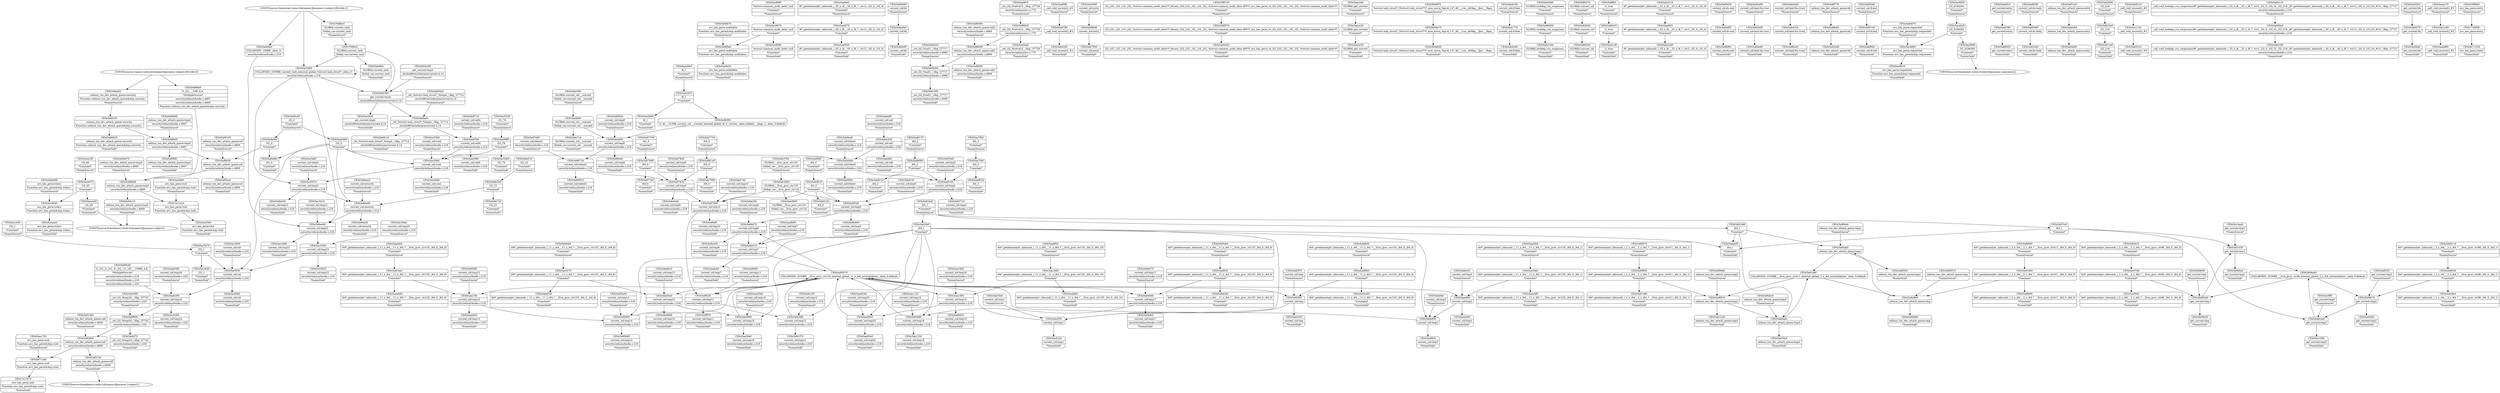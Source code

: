 digraph {
	CE0x5a9e2b0 [shape=record,shape=Mrecord,label="{CE0x5a9e2b0|i32_22|*Constant*}"]
	CE0x5ac0270 [shape=record,shape=Mrecord,label="{CE0x5ac0270|i64*_getelementptr_inbounds_(_11_x_i64_,_11_x_i64_*___llvm_gcov_ctr125,_i64_0,_i64_8)|*Constant*}"]
	CE0x5ac8680 [shape=record,shape=Mrecord,label="{CE0x5ac8680|%struct.common_audit_data*_null|*Constant*|*SummSink*}"]
	CE0x5ac3820 [shape=record,shape=Mrecord,label="{CE0x5ac3820|current_sid:tmp23|security/selinux/hooks.c,218|*SummSink*}"]
	CE0x6e713a0 [shape=record,shape=Mrecord,label="{CE0x6e713a0|avc_has_perm:ssid|Function::avc_has_perm&Arg::ssid::}"]
	CE0x5aaf470 [shape=record,shape=Mrecord,label="{CE0x5aaf470|i8*_getelementptr_inbounds_(_45_x_i8_,_45_x_i8_*_.str12,_i32_0,_i32_0)|*Constant*}"]
	CE0x5ad0490 [shape=record,shape=Mrecord,label="{CE0x5ad0490|current_sid:bb|*SummSource*}"]
	CE0x5a9a200 [shape=record,shape=Mrecord,label="{CE0x5a9a200|current_sid:tmp6|security/selinux/hooks.c,218|*SummSource*}"]
	CE0x5aa90c0 [shape=record,shape=Mrecord,label="{CE0x5aa90c0|current_sid:tmp20|security/selinux/hooks.c,218}"]
	CE0x5a98930 [shape=record,shape=Mrecord,label="{CE0x5a98930|_ret_i32_%retval.0,_!dbg_!27728|security/selinux/avc.c,775}"]
	CE0x5a994b0 [shape=record,shape=Mrecord,label="{CE0x5a994b0|selinux_tun_dev_attach_queue:tmp2|*SummSource*}"]
	CE0x5aa8780 [shape=record,shape=Mrecord,label="{CE0x5aa8780|_call_void_mcount()_#3}"]
	CE0x5ac9970 [shape=record,shape=Mrecord,label="{CE0x5ac9970|%struct.common_audit_data*_null|*Constant*}"]
	CE0x5aa9240 [shape=record,shape=Mrecord,label="{CE0x5aa9240|current_sid:tmp20|security/selinux/hooks.c,218|*SummSource*}"]
	CE0x5a97700 [shape=record,shape=Mrecord,label="{CE0x5a97700|i64_4|*Constant*|*SummSource*}"]
	CE0x5b09240 [shape=record,shape=Mrecord,label="{CE0x5b09240|get_current:tmp}"]
	CE0x5ace070 [shape=record,shape=Mrecord,label="{CE0x5ace070|i16_49|*Constant*}"]
	CE0x5a98b90 [shape=record,shape=Mrecord,label="{CE0x5a98b90|current_sid:entry}"]
	CE0x5ab4740 [shape=record,shape=Mrecord,label="{CE0x5ab4740|current_sid:tmp10|security/selinux/hooks.c,218|*SummSource*}"]
	CE0x5acbd20 [shape=record,shape=Mrecord,label="{CE0x5acbd20|i32_(i32,_i32,_i16,_i32,_%struct.common_audit_data*)*_bitcast_(i32_(i32,_i32,_i16,_i32,_%struct.common_audit_data.495*)*_avc_has_perm_to_i32_(i32,_i32,_i16,_i32,_%struct.common_audit_data*)*)|*Constant*|*SummSink*}"]
	CE0x5a95800 [shape=record,shape=Mrecord,label="{CE0x5a95800|current_sid:tmp14|security/selinux/hooks.c,218}"]
	CE0x5a992d0 [shape=record,shape=Mrecord,label="{CE0x5a992d0|0:_i32,_4:_i32,_8:_i32,_12:_i32,_:_CMRE_4,8_|*MultipleSource*|security/selinux/hooks.c,218|security/selinux/hooks.c,218|security/selinux/hooks.c,220}"]
	CE0x5abf0b0 [shape=record,shape=Mrecord,label="{CE0x5abf0b0|i64_0|*Constant*|*SummSource*}"]
	CE0x5ab53b0 [shape=record,shape=Mrecord,label="{CE0x5ab53b0|get_current:tmp4|./arch/x86/include/asm/current.h,14}"]
	CE0x5aaca30 [shape=record,shape=Mrecord,label="{CE0x5aaca30|GLOBAL:get_current|*Constant*}"]
	CE0x5ac5320 [shape=record,shape=Mrecord,label="{CE0x5ac5320|i32_78|*Constant*|*SummSource*}"]
	CE0x5b09f70 [shape=record,shape=Mrecord,label="{CE0x5b09f70|%struct.task_struct*_(%struct.task_struct**)*_asm_movq_%gs:$_1:P_,$0_,_r,im,_dirflag_,_fpsr_,_flags_|*SummSource*}"]
	CE0x5abc7c0 [shape=record,shape=Mrecord,label="{CE0x5abc7c0|GLOBAL:current_sid.__warned|Global_var:current_sid.__warned|*SummSink*}"]
	CE0x5aa2b60 [shape=record,shape=Mrecord,label="{CE0x5aa2b60|i8_1|*Constant*|*SummSink*}"]
	CE0x5b0a180 [shape=record,shape=Mrecord,label="{CE0x5b0a180|get_current:tmp4|./arch/x86/include/asm/current.h,14|*SummSource*}"]
	CE0x5aa3420 [shape=record,shape=Mrecord,label="{CE0x5aa3420|current_sid:tmp|*SummSink*}"]
	CE0x5aa5fa0 [shape=record,shape=Mrecord,label="{CE0x5aa5fa0|i64*_getelementptr_inbounds_(_2_x_i64_,_2_x_i64_*___llvm_gcov_ctr98,_i64_0,_i64_0)|*Constant*|*SummSink*}"]
	CE0x5aa16d0 [shape=record,shape=Mrecord,label="{CE0x5aa16d0|i64*_getelementptr_inbounds_(_11_x_i64_,_11_x_i64_*___llvm_gcov_ctr125,_i64_0,_i64_10)|*Constant*}"]
	CE0x5ac5fa0 [shape=record,shape=Mrecord,label="{CE0x5ac5fa0|i64*_getelementptr_inbounds_(_11_x_i64_,_11_x_i64_*___llvm_gcov_ctr125,_i64_0,_i64_1)|*Constant*}"]
	CE0x5ab6f80 [shape=record,shape=Mrecord,label="{CE0x5ab6f80|i32_78|*Constant*}"]
	CE0x5ab4260 [shape=record,shape=Mrecord,label="{CE0x5ab4260|current_sid:if.then|*SummSink*}"]
	CE0x5ab20d0 [shape=record,shape=Mrecord,label="{CE0x5ab20d0|GLOBAL:lockdep_rcu_suspicious|*Constant*|*SummSource*}"]
	CE0x5a94d70 [shape=record,shape=Mrecord,label="{CE0x5a94d70|selinux_tun_dev_attach_queue:tmp5|security/selinux/hooks.c,4669|*SummSource*}"]
	CE0x5a94c10 [shape=record,shape=Mrecord,label="{CE0x5a94c10|selinux_tun_dev_attach_queue:tmp5|security/selinux/hooks.c,4669|*SummSink*}"]
	CE0x5a90570 [shape=record,shape=Mrecord,label="{CE0x5a90570|selinux_tun_dev_attach_queue:tmp|*SummSource*}"]
	CE0x5aaa840 [shape=record,shape=Mrecord,label="{CE0x5aaa840|current_sid:tmp13|security/selinux/hooks.c,218|*SummSink*}"]
	CE0x5a92640 [shape=record,shape=Mrecord,label="{CE0x5a92640|GLOBAL:current_sid|*Constant*}"]
	CE0x5a8adb0 [shape=record,shape=Mrecord,label="{CE0x5a8adb0|i32_0|*Constant*|*SummSink*}"]
	CE0x5a97620 [shape=record,shape=Mrecord,label="{CE0x5a97620|current_sid:tmp9|security/selinux/hooks.c,218}"]
	CE0x5a9d530 [shape=record,shape=Mrecord,label="{CE0x5a9d530|i64*_getelementptr_inbounds_(_2_x_i64_,_2_x_i64_*___llvm_gcov_ctr98,_i64_0,_i64_1)|*Constant*}"]
	CE0x5ac0140 [shape=record,shape=Mrecord,label="{CE0x5ac0140|i1_true|*Constant*|*SummSink*}"]
	CE0x5ab0f50 [shape=record,shape=Mrecord,label="{CE0x5ab0f50|current_sid:tobool|security/selinux/hooks.c,218|*SummSink*}"]
	CE0x5ab22d0 [shape=record,shape=Mrecord,label="{CE0x5ab22d0|i8*_getelementptr_inbounds_(_25_x_i8_,_25_x_i8_*_.str3,_i32_0,_i32_0)|*Constant*|*SummSink*}"]
	CE0x5a9bf00 [shape=record,shape=Mrecord,label="{CE0x5a9bf00|current_sid:do.end|*SummSink*}"]
	CE0x5a93eb0 [shape=record,shape=Mrecord,label="{CE0x5a93eb0|i64*_getelementptr_inbounds_(_11_x_i64_,_11_x_i64_*___llvm_gcov_ctr125,_i64_0,_i64_9)|*Constant*|*SummSource*}"]
	CE0x5aa93e0 [shape=record,shape=Mrecord,label="{CE0x5aa93e0|current_sid:tmp20|security/selinux/hooks.c,218|*SummSink*}"]
	CE0x5b08e80 [shape=record,shape=Mrecord,label="{CE0x5b08e80|COLLAPSED:_GCMRE___llvm_gcov_ctr98_internal_global_2_x_i64_zeroinitializer:_elem_0:default:}"]
	CE0x5abebb0 [shape=record,shape=Mrecord,label="{CE0x5abebb0|current_sid:bb}"]
	CE0x5a93070 [shape=record,shape=Mrecord,label="{CE0x5a93070|COLLAPSED:_GCMRE___llvm_gcov_ctr125_internal_global_11_x_i64_zeroinitializer:_elem_0:default:}"]
	CE0x5ab50e0 [shape=record,shape=Mrecord,label="{CE0x5ab50e0|selinux_tun_dev_attach_queue:tmp3|*SummSink*}"]
	CE0x5ac3f30 [shape=record,shape=Mrecord,label="{CE0x5ac3f30|current_sid:sid|security/selinux/hooks.c,220}"]
	CE0x5af1430 [shape=record,shape=Mrecord,label="{CE0x5af1430|get_current:tmp1}"]
	CE0x5ac6380 [shape=record,shape=Mrecord,label="{CE0x5ac6380|current_sid:entry|*SummSource*}"]
	CE0x5a97e90 [shape=record,shape=Mrecord,label="{CE0x5a97e90|current_sid:tobool1|security/selinux/hooks.c,218|*SummSource*}"]
	CE0x5a96720 [shape=record,shape=Mrecord,label="{CE0x5a96720|current_sid:tobool1|security/selinux/hooks.c,218}"]
	CE0x5a92b00 [shape=record,shape=Mrecord,label="{CE0x5a92b00|current_sid:land.lhs.true}"]
	CE0x5ab4320 [shape=record,shape=Mrecord,label="{CE0x5ab4320|current_sid:land.lhs.true2}"]
	CE0x5abf120 [shape=record,shape=Mrecord,label="{CE0x5abf120|i64_0|*Constant*|*SummSink*}"]
	CE0x5a9b800 [shape=record,shape=Mrecord,label="{CE0x5a9b800|GLOBAL:lockdep_rcu_suspicious|*Constant*}"]
	CE0x5aaf4e0 [shape=record,shape=Mrecord,label="{CE0x5aaf4e0|i8*_getelementptr_inbounds_(_45_x_i8_,_45_x_i8_*_.str12,_i32_0,_i32_0)|*Constant*|*SummSource*}"]
	CE0x5abfb50 [shape=record,shape=Mrecord,label="{CE0x5abfb50|i64*_getelementptr_inbounds_(_11_x_i64_,_11_x_i64_*___llvm_gcov_ctr125,_i64_0,_i64_0)|*Constant*|*SummSource*}"]
	CE0x5a9cf00 [shape=record,shape=Mrecord,label="{CE0x5a9cf00|_ret_i32_%tmp24,_!dbg_!27742|security/selinux/hooks.c,220|*SummSource*}"]
	CE0x5a8f770 [shape=record,shape=Mrecord,label="{CE0x5a8f770|selinux_tun_dev_attach_queue:bb|*SummSource*}"]
	CE0x5aa8090 [shape=record,shape=Mrecord,label="{CE0x5aa8090|i64_2|*Constant*}"]
	CE0x5a900e0 [shape=record,shape=Mrecord,label="{CE0x5a900e0|selinux_tun_dev_attach_queue:tmp1|*SummSource*}"]
	CE0x5aaa7d0 [shape=record,shape=Mrecord,label="{CE0x5aaa7d0|current_sid:tmp13|security/selinux/hooks.c,218}"]
	CE0x5abdfa0 [shape=record,shape=Mrecord,label="{CE0x5abdfa0|GLOBAL:current_task|Global_var:current_task|*SummSink*}"]
	CE0x5b0a000 [shape=record,shape=Mrecord,label="{CE0x5b0a000|%struct.task_struct*_(%struct.task_struct**)*_asm_movq_%gs:$_1:P_,$0_,_r,im,_dirflag_,_fpsr_,_flags_|*SummSink*}"]
	CE0x5abf230 [shape=record,shape=Mrecord,label="{CE0x5abf230|current_sid:tmp5|security/selinux/hooks.c,218|*SummSource*}"]
	CE0x5a8f090 [shape=record,shape=Mrecord,label="{CE0x5a8f090|i64*_getelementptr_inbounds_(_2_x_i64_,_2_x_i64_*___llvm_gcov_ctr411,_i64_0,_i64_0)|*Constant*|*SummSource*}"]
	CE0x5a9d6d0 [shape=record,shape=Mrecord,label="{CE0x5a9d6d0|selinux_tun_dev_attach_queue:tmp4|security/selinux/hooks.c,4667|*SummSource*}"]
	CE0x5a952d0 [shape=record,shape=Mrecord,label="{CE0x5a952d0|current_sid:if.end|*SummSource*}"]
	CE0x5a8e070 [shape=record,shape=Mrecord,label="{CE0x5a8e070|avc_has_perm:requested|Function::avc_has_perm&Arg::requested::|*SummSource*}"]
	CE0x5abd890 [shape=record,shape=Mrecord,label="{CE0x5abd890|current_sid:tmp16|security/selinux/hooks.c,218}"]
	CE0x5abc690 [shape=record,shape=Mrecord,label="{CE0x5abc690|GLOBAL:current_sid.__warned|Global_var:current_sid.__warned|*SummSource*}"]
	CE0x5aafdc0 [shape=record,shape=Mrecord,label="{CE0x5aafdc0|i8*_getelementptr_inbounds_(_25_x_i8_,_25_x_i8_*_.str3,_i32_0,_i32_0)|*Constant*}"]
	CE0x5a8a860 [shape=record,shape=Mrecord,label="{CE0x5a8a860|selinux_tun_dev_attach_queue:tmp}"]
	CE0x5ac9820 [shape=record,shape=Mrecord,label="{CE0x5ac9820|i32_4194304|*Constant*|*SummSource*}"]
	CE0x5ab6710 [shape=record,shape=Mrecord,label="{CE0x5ab6710|current_sid:call4|security/selinux/hooks.c,218|*SummSource*}"]
	CE0x5aa1120 [shape=record,shape=Mrecord,label="{CE0x5aa1120|current_sid:tmp18|security/selinux/hooks.c,218|*SummSource*}"]
	CE0x5a8ad00 [shape=record,shape=Mrecord,label="{CE0x5a8ad00|avc_has_perm:tclass|Function::avc_has_perm&Arg::tclass::|*SummSource*}"]
	CE0x5ab3600 [shape=record,shape=Mrecord,label="{CE0x5ab3600|GLOBAL:__llvm_gcov_ctr125|Global_var:__llvm_gcov_ctr125}"]
	CE0x5ab30e0 [shape=record,shape=Mrecord,label="{CE0x5ab30e0|current_sid:tmp1|*SummSource*}"]
	CE0x5ac5680 [shape=record,shape=Mrecord,label="{CE0x5ac5680|current_sid:cred|security/selinux/hooks.c,218|*SummSink*}"]
	CE0x5a96810 [shape=record,shape=Mrecord,label="{CE0x5a96810|selinux_tun_dev_attach_queue:tmp2}"]
	CE0x5ace1f0 [shape=record,shape=Mrecord,label="{CE0x5ace1f0|i16_49|*Constant*|*SummSource*}"]
	CE0x5aa1a20 [shape=record,shape=Mrecord,label="{CE0x5aa1a20|selinux_tun_dev_attach_queue:tmp2|*SummSink*}"]
	CE0x5ab6930 [shape=record,shape=Mrecord,label="{CE0x5ab6930|get_current:entry|*SummSink*}"]
	CE0x5a9ea50 [shape=record,shape=Mrecord,label="{CE0x5a9ea50|current_sid:security|security/selinux/hooks.c,218}"]
	CE0x5ad0580 [shape=record,shape=Mrecord,label="{CE0x5ad0580|current_sid:do.body}"]
	CE0x5ab3890 [shape=record,shape=Mrecord,label="{CE0x5ab3890|GLOBAL:__llvm_gcov_ctr125|Global_var:__llvm_gcov_ctr125|*SummSink*}"]
	CE0x5a982f0 [shape=record,shape=Mrecord,label="{CE0x5a982f0|selinux_tun_dev_attach_queue:call1|security/selinux/hooks.c,4669|*SummSink*}"]
	CE0x5abbfa0 [shape=record,shape=Mrecord,label="{CE0x5abbfa0|current_sid:tmp3|*SummSource*}"]
	CE0x5a94a00 [shape=record,shape=Mrecord,label="{CE0x5a94a00|selinux_tun_dev_attach_queue:entry|*SummSink*}"]
	CE0x5ab24a0 [shape=record,shape=Mrecord,label="{CE0x5ab24a0|i32_218|*Constant*}"]
	CE0x5a93610 [shape=record,shape=Mrecord,label="{CE0x5a93610|i64_0|*Constant*}"]
	"CONST[source:0(mediator),value:0(static)][purpose:{operation}]"
	CE0x5a9d930 [shape=record,shape=Mrecord,label="{CE0x5a9d930|selinux_tun_dev_attach_queue:tmp4|security/selinux/hooks.c,4667}"]
	CE0x5ab7750 [shape=record,shape=Mrecord,label="{CE0x5ab7750|i64_5|*Constant*|*SummSource*}"]
	CE0x5ab7ca0 [shape=record,shape=Mrecord,label="{CE0x5ab7ca0|i32_218|*Constant*|*SummSink*}"]
	CE0x5a9f930 [shape=record,shape=Mrecord,label="{CE0x5a9f930|i64*_getelementptr_inbounds_(_2_x_i64_,_2_x_i64_*___llvm_gcov_ctr411,_i64_0,_i64_1)|*Constant*}"]
	CE0x5a9e510 [shape=record,shape=Mrecord,label="{CE0x5a9e510|i32_22|*Constant*|*SummSource*}"]
	CE0x5aa7f40 [shape=record,shape=Mrecord,label="{CE0x5aa7f40|i64_3|*Constant*}"]
	CE0x5a919e0 [shape=record,shape=Mrecord,label="{CE0x5a919e0|i64*_getelementptr_inbounds_(_2_x_i64_,_2_x_i64_*___llvm_gcov_ctr411,_i64_0,_i64_0)|*Constant*}"]
	CE0x5acced0 [shape=record,shape=Mrecord,label="{CE0x5acced0|i16_49|*Constant*|*SummSink*}"]
	CE0x5ac3e50 [shape=record,shape=Mrecord,label="{CE0x5ac3e50|i32_1|*Constant*|*SummSink*}"]
	CE0x5ac36a0 [shape=record,shape=Mrecord,label="{CE0x5ac36a0|current_sid:tmp23|security/selinux/hooks.c,218|*SummSource*}"]
	CE0x5a9f690 [shape=record,shape=Mrecord,label="{CE0x5a9f690|_ret_i32_%tmp24,_!dbg_!27742|security/selinux/hooks.c,220}"]
	CE0x5a944e0 [shape=record,shape=Mrecord,label="{CE0x5a944e0|current_sid:tmp17|security/selinux/hooks.c,218|*SummSink*}"]
	CE0x5ac1120 [shape=record,shape=Mrecord,label="{CE0x5ac1120|_call_void_mcount()_#3}"]
	CE0x5abe320 [shape=record,shape=Mrecord,label="{CE0x5abe320|_call_void_mcount()_#3|*SummSink*}"]
	CE0x5ac5440 [shape=record,shape=Mrecord,label="{CE0x5ac5440|current_sid:cred|security/selinux/hooks.c,218}"]
	CE0x5a94ed0 [shape=record,shape=Mrecord,label="{CE0x5a94ed0|current_sid:land.lhs.true|*SummSink*}"]
	CE0x5aa8fe0 [shape=record,shape=Mrecord,label="{CE0x5aa8fe0|i64*_getelementptr_inbounds_(_11_x_i64_,_11_x_i64_*___llvm_gcov_ctr125,_i64_0,_i64_10)|*Constant*|*SummSink*}"]
	CE0x5aa1250 [shape=record,shape=Mrecord,label="{CE0x5aa1250|current_sid:tmp18|security/selinux/hooks.c,218|*SummSink*}"]
	CE0x5a8e000 [shape=record,shape=Mrecord,label="{CE0x5a8e000|selinux_tun_dev_attach_queue:entry}"]
	CE0x5aadde0 [shape=record,shape=Mrecord,label="{CE0x5aadde0|GLOBAL:current_sid.__warned|Global_var:current_sid.__warned}"]
	CE0x5a9d110 [shape=record,shape=Mrecord,label="{CE0x5a9d110|i64*_getelementptr_inbounds_(_2_x_i64_,_2_x_i64_*___llvm_gcov_ctr98,_i64_0,_i64_1)|*Constant*|*SummSource*}"]
	CE0x5a90190 [shape=record,shape=Mrecord,label="{CE0x5a90190|selinux_tun_dev_attach_queue:sid|security/selinux/hooks.c,4669|*SummSource*}"]
	CE0x5abd5a0 [shape=record,shape=Mrecord,label="{CE0x5abd5a0|current_sid:tmp15|security/selinux/hooks.c,218}"]
	CE0x538f150 [shape=record,shape=Mrecord,label="{CE0x538f150|i32_(i32,_i32,_i16,_i32,_%struct.common_audit_data*)*_bitcast_(i32_(i32,_i32,_i16,_i32,_%struct.common_audit_data.495*)*_avc_has_perm_to_i32_(i32,_i32,_i16,_i32,_%struct.common_audit_data*)*)|*Constant*|*SummSource*}"]
	CE0x5ab4160 [shape=record,shape=Mrecord,label="{CE0x5ab4160|current_sid:if.then|*SummSource*}"]
	CE0x5a9d2b0 [shape=record,shape=Mrecord,label="{CE0x5a9d2b0|_ret_i32_%call1,_!dbg_!27717|security/selinux/hooks.c,4669}"]
	CE0x5a97690 [shape=record,shape=Mrecord,label="{CE0x5a97690|i64_4|*Constant*}"]
	CE0x5a9e720 [shape=record,shape=Mrecord,label="{CE0x5a9e720|i32_22|*Constant*|*SummSink*}"]
	CE0x5a940b0 [shape=record,shape=Mrecord,label="{CE0x5a940b0|current_sid:tmp17|security/selinux/hooks.c,218}"]
	CE0x5a90b70 [shape=record,shape=Mrecord,label="{CE0x5a90b70|avc_has_perm:auditdata|Function::avc_has_perm&Arg::auditdata::|*SummSource*}"]
	CE0x5aac720 [shape=record,shape=Mrecord,label="{CE0x5aac720|avc_has_perm:ssid|Function::avc_has_perm&Arg::ssid::|*SummSource*}"]
	CE0x794fbc0 [shape=record,shape=Mrecord,label="{CE0x794fbc0|GLOBAL:current_task|Global_var:current_task|*SummSource*}"]
	CE0x5a9bdf0 [shape=record,shape=Mrecord,label="{CE0x5a9bdf0|current_sid:do.end}"]
	CE0x5a913b0 [shape=record,shape=Mrecord,label="{CE0x5a913b0|selinux_tun_dev_attach_queue:call|security/selinux/hooks.c,4669|*SummSource*}"]
	CE0x5a924e0 [shape=record,shape=Mrecord,label="{CE0x5a924e0|i64_1|*Constant*|*SummSource*}"]
	CE0x5ac3480 [shape=record,shape=Mrecord,label="{CE0x5ac3480|current_sid:tmp22|security/selinux/hooks.c,218|*SummSink*}"]
	CE0x5acf340 [shape=record,shape=Mrecord,label="{CE0x5acf340|avc_has_perm:tsid|Function::avc_has_perm&Arg::tsid::|*SummSink*}"]
	CE0x5aa9f10 [shape=record,shape=Mrecord,label="{CE0x5aa9f10|_ret_i32_%retval.0,_!dbg_!27728|security/selinux/avc.c,775|*SummSource*}"]
	CE0x5acd040 [shape=record,shape=Mrecord,label="{CE0x5acd040|avc_has_perm:tclass|Function::avc_has_perm&Arg::tclass::}"]
	CE0x5abffc0 [shape=record,shape=Mrecord,label="{CE0x5abffc0|i1_true|*Constant*|*SummSource*}"]
	CE0x5a91eb0 [shape=record,shape=Mrecord,label="{CE0x5a91eb0|COLLAPSED:_GCMRE___llvm_gcov_ctr411_internal_global_2_x_i64_zeroinitializer:_elem_0:default:}"]
	CE0x5ac07d0 [shape=record,shape=Mrecord,label="{CE0x5ac07d0|i64*_getelementptr_inbounds_(_2_x_i64_,_2_x_i64_*___llvm_gcov_ctr98,_i64_0,_i64_0)|*Constant*}"]
	CE0x5a928e0 [shape=record,shape=Mrecord,label="{CE0x5a928e0|selinux_tun_dev_attach_queue:call|security/selinux/hooks.c,4669}"]
	CE0x5aace50 [shape=record,shape=Mrecord,label="{CE0x5aace50|GLOBAL:get_current|*Constant*|*SummSink*}"]
	CE0x5a9eac0 [shape=record,shape=Mrecord,label="{CE0x5a9eac0|current_sid:security|security/selinux/hooks.c,218|*SummSource*}"]
	CE0x5a97cc0 [shape=record,shape=Mrecord,label="{CE0x5a97cc0|selinux_tun_dev_attach_queue:entry|*SummSource*}"]
	CE0x5a90030 [shape=record,shape=Mrecord,label="{CE0x5a90030|GLOBAL:current_sid|*Constant*|*SummSink*}"]
	CE0x5aa25b0 [shape=record,shape=Mrecord,label="{CE0x5aa25b0|current_sid:tmp16|security/selinux/hooks.c,218|*SummSource*}"]
	CE0x5aa29e0 [shape=record,shape=Mrecord,label="{CE0x5aa29e0|i8_1|*Constant*|*SummSource*}"]
	CE0x5aadb80 [shape=record,shape=Mrecord,label="{CE0x5aadb80|current_sid:tmp7|security/selinux/hooks.c,218|*SummSource*}"]
	CE0x5ac5970 [shape=record,shape=Mrecord,label="{CE0x5ac5970|current_sid:tmp21|security/selinux/hooks.c,218}"]
	CE0x5ac9900 [shape=record,shape=Mrecord,label="{CE0x5ac9900|i32_4194304|*Constant*|*SummSink*}"]
	CE0x5ab0110 [shape=record,shape=Mrecord,label="{CE0x5ab0110|_call_void_lockdep_rcu_suspicious(i8*_getelementptr_inbounds_(_25_x_i8_,_25_x_i8_*_.str3,_i32_0,_i32_0),_i32_218,_i8*_getelementptr_inbounds_(_45_x_i8_,_45_x_i8_*_.str12,_i32_0,_i32_0))_#10,_!dbg_!27727|security/selinux/hooks.c,218|*SummSource*}"]
	CE0x5a955f0 [shape=record,shape=Mrecord,label="{CE0x5a955f0|current_sid:tmp13|security/selinux/hooks.c,218|*SummSource*}"]
	CE0x5a9c370 [shape=record,shape=Mrecord,label="{CE0x5a9c370|current_sid:tmp12|security/selinux/hooks.c,218|*SummSink*}"]
	CE0x5a95030 [shape=record,shape=Mrecord,label="{CE0x5a95030|current_sid:do.end|*SummSource*}"]
	CE0x5af2410 [shape=record,shape=Mrecord,label="{CE0x5af2410|i64*_getelementptr_inbounds_(_2_x_i64_,_2_x_i64_*___llvm_gcov_ctr98,_i64_0,_i64_0)|*Constant*|*SummSource*}"]
	CE0x5a8fd70 [shape=record,shape=Mrecord,label="{CE0x5a8fd70|i64*_getelementptr_inbounds_(_2_x_i64_,_2_x_i64_*___llvm_gcov_ctr411,_i64_0,_i64_1)|*Constant*|*SummSource*}"]
	CE0x5aa1800 [shape=record,shape=Mrecord,label="{CE0x5aa1800|current_sid:tmp19|security/selinux/hooks.c,218|*SummSource*}"]
	CE0x5ab0ee0 [shape=record,shape=Mrecord,label="{CE0x5ab0ee0|current_sid:tobool|security/selinux/hooks.c,218|*SummSource*}"]
	CE0x5a9a510 [shape=record,shape=Mrecord,label="{CE0x5a9a510|current_sid:tmp7|security/selinux/hooks.c,218}"]
	CE0x5a9f0f0 [shape=record,shape=Mrecord,label="{CE0x5a9f0f0|selinux_tun_dev_attach_queue:tmp4|security/selinux/hooks.c,4667|*SummSink*}"]
	CE0x5ac1060 [shape=record,shape=Mrecord,label="{CE0x5ac1060|get_current:tmp3|*SummSink*}"]
	CE0x5a8b370 [shape=record,shape=Mrecord,label="{CE0x5a8b370|GLOBAL:current_sid|*Constant*|*SummSource*}"]
	CE0x5abf8d0 [shape=record,shape=Mrecord,label="{CE0x5abf8d0|current_sid:if.end|*SummSink*}"]
	CE0x5ab2fa0 [shape=record,shape=Mrecord,label="{CE0x5ab2fa0|i64_1|*Constant*}"]
	CE0x5ac3210 [shape=record,shape=Mrecord,label="{CE0x5ac3210|current_sid:tmp22|security/selinux/hooks.c,218|*SummSource*}"]
	CE0x5abb2a0 [shape=record,shape=Mrecord,label="{CE0x5abb2a0|get_current:tmp3}"]
	CE0x5abfe20 [shape=record,shape=Mrecord,label="{CE0x5abfe20|i1_true|*Constant*}"]
	CE0x5ac55b0 [shape=record,shape=Mrecord,label="{CE0x5ac55b0|current_sid:cred|security/selinux/hooks.c,218|*SummSource*}"]
	CE0x5aa6380 [shape=record,shape=Mrecord,label="{CE0x5aa6380|current_sid:tmp24|security/selinux/hooks.c,220|*SummSource*}"]
	CE0x5b09b70 [shape=record,shape=Mrecord,label="{CE0x5b09b70|get_current:tmp2}"]
	"CONST[source:0(mediator),value:2(dynamic)][purpose:{object}]"
	CE0x5ab7950 [shape=record,shape=Mrecord,label="{CE0x5ab7950|current_sid:entry|*SummSink*}"]
	CE0x5acaac0 [shape=record,shape=Mrecord,label="{CE0x5acaac0|avc_has_perm:tclass|Function::avc_has_perm&Arg::tclass::|*SummSink*}"]
	CE0x5a92e60 [shape=record,shape=Mrecord,label="{CE0x5a92e60|i64*_getelementptr_inbounds_(_11_x_i64_,_11_x_i64_*___llvm_gcov_ctr125,_i64_0,_i64_0)|*Constant*|*SummSink*}"]
	CE0x5a92f70 [shape=record,shape=Mrecord,label="{CE0x5a92f70|current_sid:tmp|*SummSource*}"]
	CE0x5a978b0 [shape=record,shape=Mrecord,label="{CE0x5a978b0|current_sid:tmp10|security/selinux/hooks.c,218}"]
	CE0x5a9c080 [shape=record,shape=Mrecord,label="{CE0x5a9c080|current_sid:tmp12|security/selinux/hooks.c,218}"]
	CE0x5ab69c0 [shape=record,shape=Mrecord,label="{CE0x5ab69c0|_ret_%struct.task_struct*_%tmp4,_!dbg_!27714|./arch/x86/include/asm/current.h,14|*SummSource*}"]
	CE0x5a90c20 [shape=record,shape=Mrecord,label="{CE0x5a90c20|i32_0|*Constant*|*SummSource*}"]
	CE0x5a9fdf0 [shape=record,shape=Mrecord,label="{CE0x5a9fdf0|current_sid:tmp11|security/selinux/hooks.c,218|*SummSource*}"]
	CE0x5aa97b0 [shape=record,shape=Mrecord,label="{CE0x5aa97b0|current_sid:call4|security/selinux/hooks.c,218}"]
	CE0x5aa86c0 [shape=record,shape=Mrecord,label="{CE0x5aa86c0|current_sid:tmp3|*SummSink*}"]
	CE0x5ac8610 [shape=record,shape=Mrecord,label="{CE0x5ac8610|avc_has_perm:requested|Function::avc_has_perm&Arg::requested::|*SummSink*}"]
	CE0x5abf9e0 [shape=record,shape=Mrecord,label="{CE0x5abf9e0|i64*_getelementptr_inbounds_(_11_x_i64_,_11_x_i64_*___llvm_gcov_ctr125,_i64_0,_i64_0)|*Constant*}"]
	CE0x5ac0520 [shape=record,shape=Mrecord,label="{CE0x5ac0520|get_current:bb|*SummSource*}"]
	CE0x5ab4440 [shape=record,shape=Mrecord,label="{CE0x5ab4440|current_sid:land.lhs.true2|*SummSource*}"]
	CE0x5a99de0 [shape=record,shape=Mrecord,label="{CE0x5a99de0|current_sid:tmp8|security/selinux/hooks.c,218|*SummSink*}"]
	CE0x5ab00a0 [shape=record,shape=Mrecord,label="{CE0x5ab00a0|_call_void_lockdep_rcu_suspicious(i8*_getelementptr_inbounds_(_25_x_i8_,_25_x_i8_*_.str3,_i32_0,_i32_0),_i32_218,_i8*_getelementptr_inbounds_(_45_x_i8_,_45_x_i8_*_.str12,_i32_0,_i32_0))_#10,_!dbg_!27727|security/selinux/hooks.c,218}"]
	CE0x5abd530 [shape=record,shape=Mrecord,label="{CE0x5abd530|i64*_getelementptr_inbounds_(_11_x_i64_,_11_x_i64_*___llvm_gcov_ctr125,_i64_0,_i64_8)|*Constant*|*SummSink*}"]
	CE0x5aa8210 [shape=record,shape=Mrecord,label="{CE0x5aa8210|i64_2|*Constant*|*SummSink*}"]
	CE0x5aaae00 [shape=record,shape=Mrecord,label="{CE0x5aaae00|i64_1|*Constant*|*SummSink*}"]
	CE0x5aa1380 [shape=record,shape=Mrecord,label="{CE0x5aa1380|current_sid:tmp19|security/selinux/hooks.c,218}"]
	CE0x5aabdf0 [shape=record,shape=Mrecord,label="{CE0x5aabdf0|current_sid:call|security/selinux/hooks.c,218|*SummSource*}"]
	CE0x7a11a10 [shape=record,shape=Mrecord,label="{CE0x7a11a10|avc_has_perm:tsid|Function::avc_has_perm&Arg::tsid::}"]
	CE0x5a986a0 [shape=record,shape=Mrecord,label="{CE0x5a986a0|0:_i32,_:_CRE_0,4_|*MultipleSource*|security/selinux/hooks.c,4667|security/selinux/hooks.c,4669|Function::selinux_tun_dev_attach_queue&Arg::security::}"]
	CE0x7a11970 [shape=record,shape=Mrecord,label="{CE0x7a11970|avc_has_perm:ssid|Function::avc_has_perm&Arg::ssid::|*SummSink*}"]
	CE0x5a9ff70 [shape=record,shape=Mrecord,label="{CE0x5a9ff70|current_sid:tmp11|security/selinux/hooks.c,218|*SummSink*}"]
	CE0x5a9ee80 [shape=record,shape=Mrecord,label="{CE0x5a9ee80|current_sid:tmp22|security/selinux/hooks.c,218}"]
	CE0x5a9d420 [shape=record,shape=Mrecord,label="{CE0x5a9d420|_ret_i32_%call1,_!dbg_!27717|security/selinux/hooks.c,4669|*SummSource*}"]
	CE0x5a97840 [shape=record,shape=Mrecord,label="{CE0x5a97840|current_sid:tmp9|security/selinux/hooks.c,218|*SummSource*}"]
	CE0x5a95b80 [shape=record,shape=Mrecord,label="{CE0x5a95b80|current_sid:tmp14|security/selinux/hooks.c,218|*SummSink*}"]
	CE0x5a94ab0 [shape=record,shape=Mrecord,label="{CE0x5a94ab0|selinux_tun_dev_attach_queue:tmp1}"]
	CE0x5a9e8e0 [shape=record,shape=Mrecord,label="{CE0x5a9e8e0|COLLAPSED:_CMRE:_elem_0::|security/selinux/hooks.c,218}"]
	CE0x5ac5af0 [shape=record,shape=Mrecord,label="{CE0x5ac5af0|current_sid:tmp21|security/selinux/hooks.c,218|*SummSource*}"]
	CE0x5aaa960 [shape=record,shape=Mrecord,label="{CE0x5aaa960|_call_void_mcount()_#3|*SummSink*}"]
	CE0x5abeb40 [shape=record,shape=Mrecord,label="{CE0x5abeb40|current_sid:bb|*SummSink*}"]
	CE0x5ab1950 [shape=record,shape=Mrecord,label="{CE0x5ab1950|_ret_i32_%call1,_!dbg_!27717|security/selinux/hooks.c,4669|*SummSink*}"]
	CE0x5aaccd0 [shape=record,shape=Mrecord,label="{CE0x5aaccd0|GLOBAL:get_current|*Constant*|*SummSource*}"]
	CE0x5a90d80 [shape=record,shape=Mrecord,label="{CE0x5a90d80|selinux_tun_dev_attach_queue:tmp|*SummSink*}"]
	CE0x5ab2f30 [shape=record,shape=Mrecord,label="{CE0x5ab2f30|current_sid:tmp1}"]
	CE0x5aa8170 [shape=record,shape=Mrecord,label="{CE0x5aa8170|i64_2|*Constant*|*SummSource*}"]
	CE0x5ab1230 [shape=record,shape=Mrecord,label="{CE0x5ab1230|_call_void_mcount()_#3}"]
	CE0x5a9c4a0 [shape=record,shape=Mrecord,label="{CE0x5a9c4a0|i64*_getelementptr_inbounds_(_11_x_i64_,_11_x_i64_*___llvm_gcov_ctr125,_i64_0,_i64_6)|*Constant*}"]
	CE0x5aa9e30 [shape=record,shape=Mrecord,label="{CE0x5aa9e30|avc_has_perm:auditdata|Function::avc_has_perm&Arg::auditdata::|*SummSink*}"]
	CE0x5a8aa50 [shape=record,shape=Mrecord,label="{CE0x5a8aa50|selinux_tun_dev_attach_queue:security|Function::selinux_tun_dev_attach_queue&Arg::security::|*SummSource*}"]
	CE0x6e71330 [shape=record,shape=Mrecord,label="{CE0x6e71330|avc_has_perm:entry|*SummSink*}"]
	CE0x5a99b00 [shape=record,shape=Mrecord,label="{CE0x5a99b00|selinux_tun_dev_attach_queue:tmp5|security/selinux/hooks.c,4669}"]
	CE0x5aae660 [shape=record,shape=Mrecord,label="{CE0x5aae660|current_sid:tmp2}"]
	CE0x5a92f00 [shape=record,shape=Mrecord,label="{CE0x5a92f00|current_sid:tmp}"]
	CE0x538f0e0 [shape=record,shape=Mrecord,label="{CE0x538f0e0|avc_has_perm:entry|*SummSource*}"]
	CE0x5a98140 [shape=record,shape=Mrecord,label="{CE0x5a98140|i64_5|*Constant*}"]
	CE0x5a9c8e0 [shape=record,shape=Mrecord,label="{CE0x5a9c8e0|i64*_getelementptr_inbounds_(_2_x_i64_,_2_x_i64_*___llvm_gcov_ctr98,_i64_0,_i64_1)|*Constant*|*SummSink*}"]
	CE0x5ac3b70 [shape=record,shape=Mrecord,label="{CE0x5ac3b70|i32_1|*Constant*}"]
	CE0x5aaf550 [shape=record,shape=Mrecord,label="{CE0x5aaf550|i8*_getelementptr_inbounds_(_45_x_i8_,_45_x_i8_*_.str12,_i32_0,_i32_0)|*Constant*|*SummSink*}"]
	CE0x5ab2640 [shape=record,shape=Mrecord,label="{CE0x5ab2640|i32_218|*Constant*|*SummSource*}"]
	CE0x5a8daa0 [shape=record,shape=Mrecord,label="{CE0x5a8daa0|selinux_tun_dev_attach_queue:tmp3}"]
	CE0x5a94040 [shape=record,shape=Mrecord,label="{CE0x5a94040|i64*_getelementptr_inbounds_(_11_x_i64_,_11_x_i64_*___llvm_gcov_ctr125,_i64_0,_i64_9)|*Constant*|*SummSink*}"]
	CE0x5a9cf70 [shape=record,shape=Mrecord,label="{CE0x5a9cf70|_ret_i32_%tmp24,_!dbg_!27742|security/selinux/hooks.c,220|*SummSink*}"]
	CE0x5ac9890 [shape=record,shape=Mrecord,label="{CE0x5ac9890|avc_has_perm:requested|Function::avc_has_perm&Arg::requested::}"]
	CE0x5a94470 [shape=record,shape=Mrecord,label="{CE0x5a94470|current_sid:tmp17|security/selinux/hooks.c,218|*SummSource*}"]
	CE0x5aaebf0 [shape=record,shape=Mrecord,label="{CE0x5aaebf0|current_sid:call|security/selinux/hooks.c,218|*SummSink*}"]
	CE0x5ac61e0 [shape=record,shape=Mrecord,label="{CE0x5ac61e0|current_sid:tmp1|*SummSink*}"]
	CE0x5abbc50 [shape=record,shape=Mrecord,label="{CE0x5abbc50|current_sid:tmp2|*SummSource*}"]
	CE0x5aa89f0 [shape=record,shape=Mrecord,label="{CE0x5aa89f0|_call_void_mcount()_#3|*SummSource*}"]
	CE0x5a95fe0 [shape=record,shape=Mrecord,label="{CE0x5a95fe0|i64*_getelementptr_inbounds_(_11_x_i64_,_11_x_i64_*___llvm_gcov_ctr125,_i64_0,_i64_8)|*Constant*|*SummSource*}"]
	CE0x5b09430 [shape=record,shape=Mrecord,label="{CE0x5b09430|get_current:tmp|*SummSink*}"]
	CE0x5aae560 [shape=record,shape=Mrecord,label="{CE0x5aae560|current_sid:tmp2|*SummSink*}"]
	CE0x5a98360 [shape=record,shape=Mrecord,label="{CE0x5a98360|selinux_tun_dev_attach_queue:call1|security/selinux/hooks.c,4669|*SummSource*}"]
	CE0x5abbd50 [shape=record,shape=Mrecord,label="{CE0x5abbd50|current_sid:tmp3}"]
	CE0x5a95ec0 [shape=record,shape=Mrecord,label="{CE0x5a95ec0|selinux_tun_dev_attach_queue:sid|security/selinux/hooks.c,4669|*SummSink*}"]
	CE0x5a989a0 [shape=record,shape=Mrecord,label="{CE0x5a989a0|avc_has_perm:auditdata|Function::avc_has_perm&Arg::auditdata::}"]
	CE0x5ad05f0 [shape=record,shape=Mrecord,label="{CE0x5ad05f0|current_sid:do.body|*SummSource*}"]
	CE0x5a98470 [shape=record,shape=Mrecord,label="{CE0x5a98470|current_sid:tmp6|security/selinux/hooks.c,218}"]
	CE0x5ac4000 [shape=record,shape=Mrecord,label="{CE0x5ac4000|current_sid:sid|security/selinux/hooks.c,220|*SummSource*}"]
	CE0x5a91460 [shape=record,shape=Mrecord,label="{CE0x5a91460|i64_1|*Constant*}"]
	CE0x5ac50b0 [shape=record,shape=Mrecord,label="{CE0x5ac50b0|current_sid:sid|security/selinux/hooks.c,220|*SummSink*}"]
	CE0x5a98400 [shape=record,shape=Mrecord,label="{CE0x5a98400|current_sid:tmp5|security/selinux/hooks.c,218|*SummSink*}"]
	CE0x5a9c1f0 [shape=record,shape=Mrecord,label="{CE0x5a9c1f0|current_sid:tmp12|security/selinux/hooks.c,218|*SummSource*}"]
	CE0x5a9a3b0 [shape=record,shape=Mrecord,label="{CE0x5a9a3b0|current_sid:tmp6|security/selinux/hooks.c,218|*SummSink*}"]
	CE0x5ac0a30 [shape=record,shape=Mrecord,label="{CE0x5ac0a30|get_current:tmp4|./arch/x86/include/asm/current.h,14|*SummSink*}"]
	CE0x5aac900 [shape=record,shape=Mrecord,label="{CE0x5aac900|current_sid:call4|security/selinux/hooks.c,218|*SummSink*}"]
	CE0x77dd5f0 [shape=record,shape=Mrecord,label="{CE0x77dd5f0|avc_has_perm:entry}"]
	CE0x5aaf830 [shape=record,shape=Mrecord,label="{CE0x5aaf830|i64*_getelementptr_inbounds_(_11_x_i64_,_11_x_i64_*___llvm_gcov_ctr125,_i64_0,_i64_9)|*Constant*}"]
	CE0x5aaa660 [shape=record,shape=Mrecord,label="{CE0x5aaa660|i64*_getelementptr_inbounds_(_11_x_i64_,_11_x_i64_*___llvm_gcov_ctr125,_i64_0,_i64_6)|*Constant*|*SummSink*}"]
	CE0x5aae4f0 [shape=record,shape=Mrecord,label="{CE0x5aae4f0|i64*_getelementptr_inbounds_(_11_x_i64_,_11_x_i64_*___llvm_gcov_ctr125,_i64_0,_i64_1)|*Constant*|*SummSink*}"]
	CE0x5ac3cf0 [shape=record,shape=Mrecord,label="{CE0x5ac3cf0|i32_1|*Constant*|*SummSource*}"]
	CE0x5a965b0 [shape=record,shape=Mrecord,label="{CE0x5a965b0|current_sid:tmp8|security/selinux/hooks.c,218|*SummSource*}"]
	CE0x5abd610 [shape=record,shape=Mrecord,label="{CE0x5abd610|current_sid:tmp15|security/selinux/hooks.c,218|*SummSource*}"]
	CE0x5a95a00 [shape=record,shape=Mrecord,label="{CE0x5a95a00|current_sid:tmp14|security/selinux/hooks.c,218|*SummSource*}"]
	CE0x5a8fa30 [shape=record,shape=Mrecord,label="{CE0x5a8fa30|selinux_tun_dev_attach_queue:sid|security/selinux/hooks.c,4669}"]
	CE0x5a98280 [shape=record,shape=Mrecord,label="{CE0x5a98280|selinux_tun_dev_attach_queue:call1|security/selinux/hooks.c,4669}"]
	CE0x5aaa400 [shape=record,shape=Mrecord,label="{CE0x5aaa400|i64*_getelementptr_inbounds_(_11_x_i64_,_11_x_i64_*___llvm_gcov_ctr125,_i64_0,_i64_6)|*Constant*|*SummSource*}"]
	CE0x538f070 [shape=record,shape=Mrecord,label="{CE0x538f070|i32_(i32,_i32,_i16,_i32,_%struct.common_audit_data*)*_bitcast_(i32_(i32,_i32,_i16,_i32,_%struct.common_audit_data.495*)*_avc_has_perm_to_i32_(i32,_i32,_i16,_i32,_%struct.common_audit_data*)*)|*Constant*}"]
	CE0x5ab2210 [shape=record,shape=Mrecord,label="{CE0x5ab2210|i8*_getelementptr_inbounds_(_25_x_i8_,_25_x_i8_*_.str3,_i32_0,_i32_0)|*Constant*|*SummSource*}"]
	CE0x5b08ef0 [shape=record,shape=Mrecord,label="{CE0x5b08ef0|get_current:tmp|*SummSource*}"]
	"CONST[source:0(mediator),value:2(dynamic)][purpose:{subject}]"
	CE0x5aae3b0 [shape=record,shape=Mrecord,label="{CE0x5aae3b0|i64*_getelementptr_inbounds_(_11_x_i64_,_11_x_i64_*___llvm_gcov_ctr125,_i64_0,_i64_1)|*Constant*|*SummSource*}"]
	CE0x5ab6c10 [shape=record,shape=Mrecord,label="{CE0x5ab6c10|_ret_%struct.task_struct*_%tmp4,_!dbg_!27714|./arch/x86/include/asm/current.h,14|*SummSink*}"]
	CE0x5a946f0 [shape=record,shape=Mrecord,label="{CE0x5a946f0|current_sid:tmp18|security/selinux/hooks.c,218}"]
	CE0x5abe430 [shape=record,shape=Mrecord,label="{CE0x5abe430|current_sid:call|security/selinux/hooks.c,218}"]
	CE0x5aa2810 [shape=record,shape=Mrecord,label="{CE0x5aa2810|i8_1|*Constant*}"]
	CE0x5acab30 [shape=record,shape=Mrecord,label="{CE0x5acab30|i32_4194304|*Constant*}"]
	CE0x5aa8f50 [shape=record,shape=Mrecord,label="{CE0x5aa8f50|i64*_getelementptr_inbounds_(_11_x_i64_,_11_x_i64_*___llvm_gcov_ctr125,_i64_0,_i64_10)|*Constant*|*SummSource*}"]
	CE0x5a8fb90 [shape=record,shape=Mrecord,label="{CE0x5a8fb90|i64*_getelementptr_inbounds_(_2_x_i64_,_2_x_i64_*___llvm_gcov_ctr411,_i64_0,_i64_0)|*Constant*|*SummSink*}"]
	CE0x5abf3a0 [shape=record,shape=Mrecord,label="{CE0x5abf3a0|current_sid:tmp5|security/selinux/hooks.c,218}"]
	CE0x5aa26e0 [shape=record,shape=Mrecord,label="{CE0x5aa26e0|current_sid:tmp16|security/selinux/hooks.c,218|*SummSink*}"]
	CE0x5af13c0 [shape=record,shape=Mrecord,label="{CE0x5af13c0|i64_1|*Constant*}"]
	CE0x5a8fc40 [shape=record,shape=Mrecord,label="{CE0x5a8fc40|selinux_tun_dev_attach_queue:security|Function::selinux_tun_dev_attach_queue&Arg::security::}"]
	CE0x5a8fed0 [shape=record,shape=Mrecord,label="{CE0x5a8fed0|selinux_tun_dev_attach_queue:bb}"]
	CE0x5ab2160 [shape=record,shape=Mrecord,label="{CE0x5ab2160|GLOBAL:lockdep_rcu_suspicious|*Constant*|*SummSink*}"]
	CE0x5ab6ae0 [shape=record,shape=Mrecord,label="{CE0x5ab6ae0|_ret_%struct.task_struct*_%tmp4,_!dbg_!27714|./arch/x86/include/asm/current.h,14}"]
	CE0x794f9c0 [shape=record,shape=Mrecord,label="{CE0x794f9c0|GLOBAL:current_task|Global_var:current_task}"]
	CE0x5a922d0 [shape=record,shape=Mrecord,label="{CE0x5a922d0|selinux_tun_dev_attach_queue:bb|*SummSink*}"]
	CE0x5aa8100 [shape=record,shape=Mrecord,label="{CE0x5aa8100|current_sid:tmp4|security/selinux/hooks.c,218}"]
	CE0x5ac54b0 [shape=record,shape=Mrecord,label="{CE0x5ac54b0|COLLAPSED:_GCMRE_current_task_external_global_%struct.task_struct*:_elem_0::|security/selinux/hooks.c,218}"]
	CE0x5aa6290 [shape=record,shape=Mrecord,label="{CE0x5aa6290|current_sid:tmp24|security/selinux/hooks.c,220}"]
	CE0x5a92a90 [shape=record,shape=Mrecord,label="{CE0x5a92a90|current_sid:land.lhs.true|*SummSource*}"]
	CE0x5aa7fb0 [shape=record,shape=Mrecord,label="{CE0x5aa7fb0|i64_3|*Constant*|*SummSource*}"]
	CE0x5a8f350 [shape=record,shape=Mrecord,label="{CE0x5a8f350|selinux_tun_dev_attach_queue:tmp1|*SummSink*}"]
	CE0x5aa9ea0 [shape=record,shape=Mrecord,label="{CE0x5aa9ea0|_ret_i32_%retval.0,_!dbg_!27728|security/selinux/avc.c,775|*SummSink*}"]
	CE0x5ab3760 [shape=record,shape=Mrecord,label="{CE0x5ab3760|GLOBAL:__llvm_gcov_ctr125|Global_var:__llvm_gcov_ctr125|*SummSource*}"]
	CE0x5ac3380 [shape=record,shape=Mrecord,label="{CE0x5ac3380|current_sid:tmp23|security/selinux/hooks.c,218}"]
	CE0x5a9bbc0 [shape=record,shape=Mrecord,label="{CE0x5a9bbc0|selinux_tun_dev_attach_queue:tmp3|*SummSource*}"]
	"CONST[source:1(input),value:2(dynamic)][purpose:{object}][SrcIdx:0]"
	CE0x5a93710 [shape=record,shape=Mrecord,label="{CE0x5a93710|current_sid:tmp4|security/selinux/hooks.c,218|*SummSink*}"]
	CE0x5ab5310 [shape=record,shape=Mrecord,label="{CE0x5ab5310|_call_void_mcount()_#3|*SummSink*}"]
	CE0x5a9dd20 [shape=record,shape=Mrecord,label="{CE0x5a9dd20|selinux_tun_dev_attach_queue:security|Function::selinux_tun_dev_attach_queue&Arg::security::|*SummSink*}"]
	CE0x5a9eb30 [shape=record,shape=Mrecord,label="{CE0x5a9eb30|current_sid:security|security/selinux/hooks.c,218|*SummSink*}"]
	CE0x5ac86f0 [shape=record,shape=Mrecord,label="{CE0x5ac86f0|%struct.common_audit_data*_null|*Constant*|*SummSource*}"]
	CE0x5a95140 [shape=record,shape=Mrecord,label="{CE0x5a95140|current_sid:if.end}"]
	CE0x5b14aa0 [shape=record,shape=Mrecord,label="{CE0x5b14aa0|get_current:tmp1|*SummSource*}"]
	CE0x5ab0180 [shape=record,shape=Mrecord,label="{CE0x5ab0180|_call_void_lockdep_rcu_suspicious(i8*_getelementptr_inbounds_(_25_x_i8_,_25_x_i8_*_.str3,_i32_0,_i32_0),_i32_218,_i8*_getelementptr_inbounds_(_45_x_i8_,_45_x_i8_*_.str12,_i32_0,_i32_0))_#10,_!dbg_!27727|security/selinux/hooks.c,218|*SummSink*}"]
	CE0x5ab6810 [shape=record,shape=Mrecord,label="{CE0x5ab6810|get_current:entry|*SummSource*}"]
	CE0x5ab44e0 [shape=record,shape=Mrecord,label="{CE0x5ab44e0|current_sid:tmp9|security/selinux/hooks.c,218|*SummSink*}"]
	CE0x5aaed00 [shape=record,shape=Mrecord,label="{CE0x5aaed00|i32_0|*Constant*}"]
	CE0x5aaac70 [shape=record,shape=Mrecord,label="{CE0x5aaac70|_call_void_mcount()_#3|*SummSource*}"]
	CE0x5aef320 [shape=record,shape=Mrecord,label="{CE0x5aef320|get_current:tmp2|*SummSource*}"]
	CE0x5a98010 [shape=record,shape=Mrecord,label="{CE0x5a98010|current_sid:tobool1|security/selinux/hooks.c,218|*SummSink*}"]
	CE0x5aadcb0 [shape=record,shape=Mrecord,label="{CE0x5aadcb0|current_sid:tmp7|security/selinux/hooks.c,218|*SummSink*}"]
	CE0x5ab7880 [shape=record,shape=Mrecord,label="{CE0x5ab7880|i64_5|*Constant*|*SummSink*}"]
	CE0x5a927a0 [shape=record,shape=Mrecord,label="{CE0x5a927a0|selinux_tun_dev_attach_queue:call|security/selinux/hooks.c,4669|*SummSink*}"]
	CE0x5ab0db0 [shape=record,shape=Mrecord,label="{CE0x5ab0db0|current_sid:tobool|security/selinux/hooks.c,218}"]
	CE0x5ab5210 [shape=record,shape=Mrecord,label="{CE0x5ab5210|_call_void_mcount()_#3|*SummSource*}"]
	CE0x5ad16a0 [shape=record,shape=Mrecord,label="{CE0x5ad16a0|current_sid:do.body|*SummSink*}"]
	CE0x5a9bce0 [shape=record,shape=Mrecord,label="{CE0x5a9bce0|current_sid:land.lhs.true2|*SummSink*}"]
	CE0x5aa9050 [shape=record,shape=Mrecord,label="{CE0x5aa9050|current_sid:tmp19|security/selinux/hooks.c,218|*SummSink*}"]
	CE0x5abd680 [shape=record,shape=Mrecord,label="{CE0x5abd680|current_sid:tmp15|security/selinux/hooks.c,218|*SummSink*}"]
	"CONST[source:2(external),value:2(dynamic)][purpose:{subject}][SrcIdx:1]"
	CE0x5a935a0 [shape=record,shape=Mrecord,label="{CE0x5a935a0|current_sid:tmp4|security/selinux/hooks.c,218|*SummSource*}"]
	CE0x5a97a90 [shape=record,shape=Mrecord,label="{CE0x5a97a90|i64*_getelementptr_inbounds_(_2_x_i64_,_2_x_i64_*___llvm_gcov_ctr411,_i64_0,_i64_1)|*Constant*|*SummSink*}"]
	CE0x5ad1770 [shape=record,shape=Mrecord,label="{CE0x5ad1770|current_sid:if.then}"]
	CE0x5ab6780 [shape=record,shape=Mrecord,label="{CE0x5ab6780|get_current:entry}"]
	CE0x5abcd00 [shape=record,shape=Mrecord,label="{CE0x5abcd00|current_sid:tmp8|security/selinux/hooks.c,218}"]
	CE0x5a9d9a0 [shape=record,shape=Mrecord,label="{CE0x5a9d9a0|get_current:tmp1|*SummSink*}"]
	CE0x5ab6570 [shape=record,shape=Mrecord,label="{CE0x5ab6570|get_current:bb}"]
	CE0x5ac06a0 [shape=record,shape=Mrecord,label="{CE0x5ac06a0|get_current:bb|*SummSink*}"]
	CE0x5a9fc20 [shape=record,shape=Mrecord,label="{CE0x5a9fc20|current_sid:tmp11|security/selinux/hooks.c,218}"]
	CE0x5a977a0 [shape=record,shape=Mrecord,label="{CE0x5a977a0|i64_4|*Constant*|*SummSink*}"]
	CE0x5aa8020 [shape=record,shape=Mrecord,label="{CE0x5aa8020|i64_3|*Constant*|*SummSink*}"]
	CE0x5ac0390 [shape=record,shape=Mrecord,label="{CE0x5ac0390|current_sid:tmp24|security/selinux/hooks.c,220|*SummSink*}"]
	CE0x5b09e70 [shape=record,shape=Mrecord,label="{CE0x5b09e70|%struct.task_struct*_(%struct.task_struct**)*_asm_movq_%gs:$_1:P_,$0_,_r,im,_dirflag_,_fpsr_,_flags_}"]
	CE0x5aef2b0 [shape=record,shape=Mrecord,label="{CE0x5aef2b0|get_current:tmp2|*SummSink*}"]
	CE0x5acf280 [shape=record,shape=Mrecord,label="{CE0x5acf280|avc_has_perm:tsid|Function::avc_has_perm&Arg::tsid::|*SummSource*}"]
	CE0x5a9cfe0 [shape=record,shape=Mrecord,label="{CE0x5a9cfe0|i32_0|*Constant*}"]
	CE0x5a9e3a0 [shape=record,shape=Mrecord,label="{CE0x5a9e3a0|current_sid:tmp21|security/selinux/hooks.c,218|*SummSink*}"]
	CE0x5a9faf0 [shape=record,shape=Mrecord,label="{CE0x5a9faf0|current_sid:tmp10|security/selinux/hooks.c,218|*SummSink*}"]
	CE0x5ac52b0 [shape=record,shape=Mrecord,label="{CE0x5ac52b0|i32_78|*Constant*|*SummSink*}"]
	CE0x5ac0ff0 [shape=record,shape=Mrecord,label="{CE0x5ac0ff0|get_current:tmp3|*SummSource*}"]
	CE0x5a963f0 [shape=record,shape=Mrecord,label="{CE0x5a963f0|0:_i8,_:_GCMR_current_sid.__warned_internal_global_i8_0,_section_.data.unlikely_,_align_1:_elem_0:default:}"]
	CE0x5a9eac0 -> CE0x5a9ea50
	CE0x5ac9900 -> "CONST[source:0(mediator),value:0(static)][purpose:{operation}]"
	CE0x5acd040 -> CE0x5acaac0
	CE0x5aaf830 -> CE0x5a940b0
	CE0x5a9cfe0 -> CE0x5a8adb0
	CE0x5a9c080 -> CE0x5a9c370
	CE0x6e713a0 -> CE0x7a11970
	CE0x5ab00a0 -> CE0x5ab0180
	CE0x5a93070 -> CE0x5abd5a0
	CE0x5ab2f30 -> CE0x5ac61e0
	CE0x794f9c0 -> CE0x5ac54b0
	CE0x5aadde0 -> CE0x5abc7c0
	CE0x5ac54b0 -> CE0x5ab53b0
	CE0x5aa16d0 -> CE0x5aa8fe0
	CE0x5ac3b70 -> CE0x5ac3f30
	CE0x5a8fed0 -> CE0x5a922d0
	CE0x5a94ab0 -> CE0x5a91eb0
	CE0x5a99b00 -> CE0x7a11a10
	CE0x5b09240 -> CE0x5af1430
	CE0x5aa9f10 -> CE0x5a98930
	CE0x5a946f0 -> CE0x5a93070
	CE0x5a93070 -> CE0x5aa1380
	CE0x5a9d930 -> CE0x5a8fa30
	CE0x5aa8780 -> CE0x5abe320
	CE0x5a97690 -> CE0x5a97620
	CE0x5a8a860 -> CE0x5a94ab0
	CE0x5ab6ae0 -> CE0x5aa97b0
	CE0x5aa2810 -> CE0x5aa2b60
	CE0x5aa7f40 -> CE0x5aa8100
	CE0x5aaed00 -> CE0x5a9ea50
	CE0x5ac1120 -> CE0x5ab5310
	CE0x5a95fe0 -> CE0x5ac0270
	CE0x5af1430 -> CE0x5a9d9a0
	CE0x5b08e80 -> CE0x5b09b70
	CE0x5a91460 -> CE0x5aaae00
	CE0x5a9f690 -> CE0x5a9cf70
	CE0x5a9d6d0 -> CE0x5a9d930
	CE0x5aa8100 -> CE0x5a93710
	CE0x5ab2fa0 -> CE0x5a946f0
	CE0x5a8f090 -> CE0x5a919e0
	CE0x5ac9820 -> CE0x5acab30
	CE0x5a9e510 -> CE0x5a9e2b0
	CE0x5b14aa0 -> CE0x5af1430
	CE0x5a989a0 -> CE0x5aa9e30
	CE0x5ab4440 -> CE0x5ab4320
	"CONST[source:2(external),value:2(dynamic)][purpose:{subject}][SrcIdx:1]" -> CE0x5ac54b0
	CE0x794f9c0 -> CE0x5ab53b0
	CE0x5aaa7d0 -> CE0x5a95800
	CE0x5ac3f30 -> CE0x5aa6290
	CE0x5ac0ff0 -> CE0x5abb2a0
	CE0x5acab30 -> CE0x5ac9890
	CE0x5abd890 -> CE0x5a93070
	CE0x5a978b0 -> CE0x5a9faf0
	CE0x5aa2810 -> CE0x5a963f0
	CE0x538f0e0 -> CE0x77dd5f0
	CE0x5aaca30 -> CE0x5aace50
	CE0x5a935a0 -> CE0x5aa8100
	CE0x5ab6f80 -> CE0x5ac5440
	CE0x5ab4160 -> CE0x5ad1770
	CE0x5b09e70 -> CE0x5b0a000
	CE0x5aef320 -> CE0x5b09b70
	CE0x5a93070 -> CE0x5aaa7d0
	CE0x5a93070 -> CE0x5a9fc20
	CE0x5aa8f50 -> CE0x5aa16d0
	CE0x5aa7f40 -> CE0x5aa8020
	CE0x5a93070 -> CE0x5a92f00
	"CONST[source:1(input),value:2(dynamic)][purpose:{object}][SrcIdx:0]" -> CE0x5a986a0
	CE0x5ac5970 -> CE0x5a9e3a0
	CE0x5ab6710 -> CE0x5aa97b0
	CE0x5af13c0 -> CE0x5abb2a0
	CE0x5a90190 -> CE0x5a8fa30
	CE0x5ab2fa0 -> CE0x5ab2f30
	CE0x5a928e0 -> CE0x6e713a0
	"CONST[source:2(external),value:2(dynamic)][purpose:{subject}][SrcIdx:1]" -> CE0x794fbc0
	CE0x5ab3600 -> CE0x5ab3890
	CE0x538f070 -> CE0x5acbd20
	CE0x5aae3b0 -> CE0x5ac5fa0
	CE0x5ac5970 -> CE0x5a9ea50
	CE0x5a92640 -> CE0x5a90030
	CE0x5a9cf00 -> CE0x5a9f690
	CE0x5ab3600 -> CE0x5abf3a0
	CE0x5abf9e0 -> CE0x5a92f00
	CE0x5aa97b0 -> CE0x5ac5440
	CE0x5aaac70 -> CE0x5ab1230
	CE0x5ab0110 -> CE0x5ab00a0
	CE0x5a96720 -> CE0x5a97620
	CE0x5a93610 -> CE0x5abf120
	CE0x5aae660 -> CE0x5aae560
	CE0x5ac3b70 -> CE0x5ac3e50
	CE0x5abffc0 -> CE0x5abfe20
	CE0x5aa1120 -> CE0x5a946f0
	CE0x5a9d930 -> CE0x5a9f0f0
	CE0x5ac3380 -> CE0x5ac3820
	CE0x5a94d70 -> CE0x5a99b00
	CE0x5ab53b0 -> CE0x5ac0a30
	CE0x5a9ee80 -> CE0x5ac3380
	CE0x5a98470 -> CE0x5a9a510
	CE0x5aaf830 -> CE0x5a94040
	CE0x5a986a0 -> CE0x5a99b00
	CE0x5ab2fa0 -> CE0x5aaae00
	CE0x5a97700 -> CE0x5a97690
	CE0x5ac3210 -> CE0x5a9ee80
	CE0x5a9fdf0 -> CE0x5a9fc20
	CE0x5a940b0 -> CE0x5a946f0
	CE0x5ac0520 -> CE0x5ab6570
	CE0x5a92f00 -> CE0x5ab2f30
	CE0x5a9d110 -> CE0x5a9d530
	CE0x5a955f0 -> CE0x5aaa7d0
	CE0x5a8b370 -> CE0x5a92640
	CE0x5a92f00 -> CE0x5aa3420
	CE0x5a8a860 -> CE0x5a90d80
	CE0x5ab2210 -> CE0x5aafdc0
	CE0x5aaccd0 -> CE0x5aaca30
	CE0x5aa8090 -> CE0x5aa8100
	CE0x5a97cc0 -> CE0x5a8e000
	CE0x5a98930 -> CE0x5a98280
	CE0x5ab6ae0 -> CE0x5ab6c10
	CE0x5ac4000 -> CE0x5ac3f30
	CE0x5a95800 -> CE0x5a93070
	CE0x5ace1f0 -> CE0x5ace070
	CE0x5a963f0 -> CE0x5abcd00
	CE0x5a96810 -> CE0x5a8daa0
	CE0x5a9f930 -> CE0x5a96810
	CE0x5af2410 -> CE0x5ac07d0
	CE0x5ab2fa0 -> CE0x5abd890
	CE0x5ab2fa0 -> CE0x5a9a510
	CE0x5ac5af0 -> CE0x5ac5970
	CE0x5a8daa0 -> CE0x5a91eb0
	CE0x5abbfa0 -> CE0x5abbd50
	CE0x5aaa7d0 -> CE0x5aaa840
	CE0x5a8fc40 -> CE0x5a9dd20
	CE0x5a98280 -> CE0x5a9d2b0
	CE0x5abbd50 -> CE0x5a93070
	CE0x5abd5a0 -> CE0x5abd890
	CE0x5aaf4e0 -> CE0x5aaf470
	CE0x5a965b0 -> CE0x5abcd00
	CE0x5a95800 -> CE0x5a95b80
	CE0x5a946f0 -> CE0x5aa1250
	CE0x5a92b00 -> CE0x5a94ed0
	CE0x5a9ea50 -> CE0x5a9eb30
	CE0x5af13c0 -> CE0x5aaae00
	CE0x5aa7fb0 -> CE0x5aa7f40
	CE0x5a98280 -> CE0x5a982f0
	CE0x5abf230 -> CE0x5abf3a0
	CE0x5a96720 -> CE0x5a98010
	CE0x5a91eb0 -> CE0x5a8a860
	CE0x5ab2fa0 -> CE0x5a9c080
	CE0x5aa6290 -> CE0x5ac0390
	CE0x7a11a10 -> CE0x5acf340
	CE0x5aafdc0 -> CE0x5ab22d0
	CE0x5ab6780 -> CE0x5ab6930
	CE0x5ab4740 -> CE0x5a978b0
	CE0x5a9fc20 -> CE0x5a9c080
	CE0x5a940b0 -> CE0x5a944e0
	CE0x5aa29e0 -> CE0x5aa2810
	CE0x5ab53b0 -> CE0x5ab6ae0
	CE0x5aa8100 -> CE0x5abf3a0
	CE0x5ab3760 -> CE0x5ab3600
	CE0x5b09b70 -> CE0x5aef2b0
	CE0x5ac9970 -> CE0x5ac8680
	CE0x5a9a200 -> CE0x5a98470
	CE0x5ab20d0 -> CE0x5a9b800
	CE0x5a9d530 -> CE0x5b09b70
	CE0x5abf3a0 -> CE0x5a98400
	CE0x5ab4320 -> CE0x5a9bce0
	CE0x5ac55b0 -> CE0x5ac5440
	CE0x5a98b90 -> CE0x5ab7950
	CE0x5a927a0 -> "CONST[source:0(mediator),value:2(dynamic)][purpose:{subject}]"
	CE0x5a9e2b0 -> CE0x5a9ea50
	CE0x5aa1380 -> CE0x5aa9050
	CE0x5a919e0 -> CE0x5a8fb90
	CE0x5a9ea50 -> CE0x5a9ee80
	CE0x5ac5fa0 -> CE0x5aae4f0
	CE0x5a8fa30 -> CE0x5a95ec0
	CE0x5a99b00 -> CE0x5a94c10
	CE0x794fbc0 -> CE0x794f9c0
	CE0x5ab3600 -> CE0x5a978b0
	CE0x5abcd00 -> CE0x5a99de0
	CE0x5aa16d0 -> CE0x5aa1380
	CE0x5ac07d0 -> CE0x5aa5fa0
	CE0x5a919e0 -> CE0x5a8a860
	CE0x5aa90c0 -> CE0x5aa93e0
	CE0x5acced0 -> "CONST[source:0(mediator),value:2(dynamic)][purpose:{object}]"
	CE0x5abd610 -> CE0x5abd5a0
	CE0x5a90c20 -> CE0x5a9cfe0
	CE0x5abc690 -> CE0x5aadde0
	CE0x5ab2fa0 -> CE0x5a95800
	CE0x5a952d0 -> CE0x5a95140
	CE0x5ac07d0 -> CE0x5b09240
	CE0x5ac0270 -> CE0x5abd530
	CE0x5abebb0 -> CE0x5abeb40
	CE0x5a94c10 -> "CONST[source:0(mediator),value:2(dynamic)][purpose:{object}]"
	CE0x5ac54b0 -> CE0x5ac5970
	CE0x5ac3cf0 -> CE0x5ac3b70
	CE0x5a8fc40 -> CE0x5a9d930
	CE0x5aaed00 -> CE0x5ac5440
	CE0x5a95030 -> CE0x5a9bdf0
	CE0x5a95a00 -> CE0x5a95800
	CE0x5aa8090 -> CE0x5aa8210
	CE0x5ac0270 -> CE0x5abd5a0
	CE0x5a9d420 -> CE0x5a9d2b0
	CE0x5a8fa30 -> CE0x5a99b00
	CE0x5a924e0 -> CE0x5a91460
	CE0x5a978b0 -> CE0x5a9fc20
	CE0x5ab69c0 -> CE0x5ab6ae0
	"CONST[source:1(input),value:2(dynamic)][purpose:{object}][SrcIdx:0]" -> CE0x5a8aa50
	CE0x5b08e80 -> CE0x5b09240
	CE0x5a8e070 -> CE0x5ac9890
	CE0x5a9d530 -> CE0x5a9c8e0
	CE0x5ab7750 -> CE0x5a98140
	CE0x5af13c0 -> CE0x5af1430
	CE0x5ab2640 -> CE0x5ab24a0
	CE0x5a9b800 -> CE0x5ab2160
	CE0x5aa8170 -> CE0x5aa8090
	CE0x5abd890 -> CE0x5aa26e0
	CE0x5ac5440 -> CE0x5ac5970
	CE0x5abd5a0 -> CE0x5abd680
	CE0x5aa9240 -> CE0x5aa90c0
	CE0x5a93eb0 -> CE0x5aaf830
	CE0x5ad0580 -> CE0x5ad16a0
	CE0x5aadde0 -> CE0x5abcd00
	CE0x5aa1800 -> CE0x5aa1380
	CE0x5a98930 -> CE0x5aa9ea0
	CE0x5abbd50 -> CE0x5aa86c0
	CE0x5a97620 -> CE0x5ab44e0
	CE0x5ab2fa0 -> CE0x5aa90c0
	CE0x5a9bbc0 -> CE0x5a8daa0
	CE0x5abf0b0 -> CE0x5a93610
	CE0x5ac54b0 -> CE0x5ac54b0
	CE0x5ab6570 -> CE0x5ac06a0
	CE0x77dd5f0 -> CE0x6e71330
	CE0x5aa1380 -> CE0x5aa90c0
	CE0x5aaa400 -> CE0x5a9c4a0
	CE0x5a9a510 -> CE0x5aadcb0
	CE0x5a90c20 -> CE0x5aaed00
	CE0x5a9f930 -> CE0x5a97a90
	CE0x5a98360 -> CE0x5a98280
	CE0x5ab0ee0 -> CE0x5ab0db0
	CE0x5a92a90 -> CE0x5a92b00
	CE0x5abfb50 -> CE0x5abf9e0
	"CONST[source:2(external),value:2(dynamic)][purpose:{subject}][SrcIdx:1]" -> CE0x5a9e8e0
	CE0x5a992d0 -> CE0x5aa6290
	CE0x5aaed00 -> CE0x5ab0db0
	CE0x5ac6380 -> CE0x5a98b90
	CE0x5a97e90 -> CE0x5a96720
	CE0x5aa6290 -> CE0x5a9f690
	CE0x5a93070 -> CE0x5a98470
	CE0x5abe430 -> CE0x5ab0db0
	CE0x5a8f770 -> CE0x5a8fed0
	CE0x5aaed00 -> CE0x5ac3f30
	CE0x5ace070 -> CE0x5acd040
	CE0x5a928e0 -> CE0x5a927a0
	CE0x5abf9e0 -> CE0x5a92e60
	CE0x5a94470 -> CE0x5a940b0
	CE0x5ab2f30 -> CE0x5a93070
	CE0x538f150 -> CE0x538f070
	CE0x5aa89f0 -> CE0x5aa8780
	CE0x5ac3f30 -> CE0x5ac50b0
	CE0x794f9c0 -> CE0x5abdfa0
	CE0x5a9cfe0 -> CE0x5a8fa30
	CE0x5aa25b0 -> CE0x5abd890
	CE0x5a93070 -> CE0x5a940b0
	CE0x5a9e8e0 -> CE0x5a9ee80
	CE0x5acf280 -> CE0x7a11a10
	CE0x5a9c1f0 -> CE0x5a9c080
	CE0x5af1430 -> CE0x5b08e80
	CE0x5b09240 -> CE0x5b09430
	CE0x5a8ad00 -> CE0x5acd040
	CE0x5ab1230 -> CE0x5aaa960
	CE0x5ad0490 -> CE0x5abebb0
	CE0x5ac3380 -> CE0x5ac3f30
	CE0x5abb2a0 -> CE0x5ac1060
	CE0x5a9e2b0 -> CE0x5a9e720
	CE0x5a91460 -> CE0x5a94ab0
	CE0x5ac86f0 -> CE0x5ac9970
	CE0x5acab30 -> CE0x5ac9900
	CE0x5a913b0 -> CE0x5a928e0
	CE0x5ab30e0 -> CE0x5ab2f30
	CE0x5b08ef0 -> CE0x5b09240
	CE0x5ad05f0 -> CE0x5ad0580
	CE0x5a9bdf0 -> CE0x5a9bf00
	CE0x5abf3a0 -> CE0x5a98470
	CE0x5ab5210 -> CE0x5ac1120
	CE0x5a994b0 -> CE0x5a96810
	CE0x5a9c4a0 -> CE0x5aaa660
	CE0x5a9d2b0 -> CE0x5ab1950
	CE0x5aa6380 -> CE0x5aa6290
	CE0x5abfe20 -> CE0x5ac0140
	CE0x5aabdf0 -> CE0x5abe430
	CE0x5a8fd70 -> CE0x5a9f930
	CE0x5a98140 -> CE0x5ab7880
	CE0x5a93610 -> CE0x5abf3a0
	CE0x5a9c080 -> CE0x5a93070
	CE0x5ac36a0 -> CE0x5ac3380
	CE0x5a91460 -> CE0x5a8daa0
	CE0x5a95140 -> CE0x5abf8d0
	CE0x5ab2fa0 -> CE0x5abbd50
	CE0x5abbc50 -> CE0x5aae660
	CE0x5abe430 -> CE0x5aaebf0
	CE0x5aadb80 -> CE0x5a9a510
	CE0x5ad1770 -> CE0x5ab4260
	CE0x5ab6810 -> CE0x5ab6780
	CE0x5aae660 -> CE0x5abbd50
	CE0x5ace070 -> CE0x5acced0
	CE0x5b09b70 -> CE0x5abb2a0
	CE0x5b0a180 -> CE0x5ab53b0
	CE0x5a90b70 -> CE0x5a989a0
	CE0x5a93070 -> CE0x5aae660
	CE0x5a97690 -> CE0x5a977a0
	CE0x5a8daa0 -> CE0x5ab50e0
	CE0x5b09f70 -> CE0x5b09e70
	CE0x5ab0db0 -> CE0x5ab0f50
	CE0x5ac5320 -> CE0x5ab6f80
	CE0x5a900e0 -> CE0x5a94ab0
	CE0x5aac720 -> CE0x6e713a0
	CE0x5ac54b0 -> CE0x5a9ee80
	CE0x5a9a510 -> CE0x5a93070
	CE0x5a97620 -> CE0x5a978b0
	CE0x5a92f70 -> CE0x5a92f00
	CE0x5a8e000 -> CE0x5a94a00
	CE0x5ab6f80 -> CE0x5ac52b0
	CE0x5aaf470 -> CE0x5aaf550
	CE0x5aa90c0 -> CE0x5a93070
	CE0x5aaed00 -> CE0x5a8adb0
	CE0x5a93610 -> CE0x5a978b0
	CE0x5a924e0 -> CE0x5ab2fa0
	CE0x5ac5440 -> CE0x5ac5680
	CE0x5a97840 -> CE0x5a97620
	CE0x5ac9890 -> CE0x5ac8610
	CE0x5a9ee80 -> CE0x5ac3480
	CE0x5a9c4a0 -> CE0x5aaa7d0
	CE0x5a98470 -> CE0x5a9a3b0
	CE0x5a924e0 -> CE0x5af13c0
	CE0x5a96810 -> CE0x5aa1a20
	CE0x5ac9970 -> CE0x5a989a0
	CE0x5ac5fa0 -> CE0x5aae660
	CE0x5abb2a0 -> CE0x5b08e80
	CE0x5aa97b0 -> CE0x5aac900
	CE0x5ab0db0 -> CE0x5aa8100
	CE0x5a90570 -> CE0x5a8a860
	CE0x5a91eb0 -> CE0x5a96810
	CE0x5a98140 -> CE0x5a97620
	CE0x5abcd00 -> CE0x5a96720
	CE0x5ab24a0 -> CE0x5ab7ca0
	CE0x5a9fc20 -> CE0x5a9ff70
	CE0x5a94ab0 -> CE0x5a8f350
	CE0x5a9f690 -> CE0x5a928e0
	CE0x5a8aa50 -> CE0x5a8fc40
}